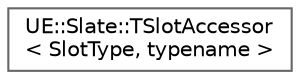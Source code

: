 digraph "Graphical Class Hierarchy"
{
 // INTERACTIVE_SVG=YES
 // LATEX_PDF_SIZE
  bgcolor="transparent";
  edge [fontname=Helvetica,fontsize=10,labelfontname=Helvetica,labelfontsize=10];
  node [fontname=Helvetica,fontsize=10,shape=box,height=0.2,width=0.4];
  rankdir="LR";
  Node0 [id="Node000000",label="UE::Slate::TSlotAccessor\l\< SlotType, typename \>",height=0.2,width=0.4,color="grey40", fillcolor="white", style="filled",URL="$dd/d47/structUE_1_1Slate_1_1TSlotAccessor.html",tooltip="A wrapper for accessing slot parameters for a given SlotType."];
}
